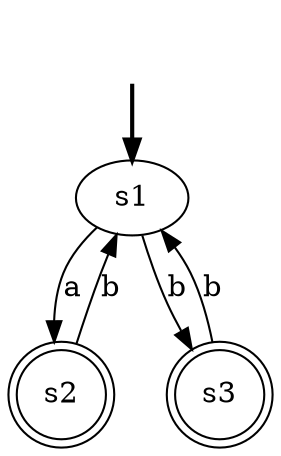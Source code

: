 digraph {
	fake [style=invisible]
	s2 [shape=doublecircle]
	s3 [shape=doublecircle]
	s1 [root=true]
	fake -> s1 [style=bold]
	s2 -> s1 [label=b]
	s3 -> s1 [label=b]
	s1 -> s3 [label=b]
	s1 -> s2 [label=a]
}
